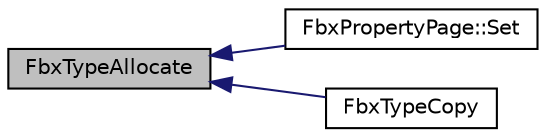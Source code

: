 digraph "FbxTypeAllocate"
{
  edge [fontname="Helvetica",fontsize="10",labelfontname="Helvetica",labelfontsize="10"];
  node [fontname="Helvetica",fontsize="10",shape=record];
  rankdir="LR";
  Node1 [label="FbxTypeAllocate",height=0.2,width=0.4,color="black", fillcolor="grey75", style="filled", fontcolor="black"];
  Node1 -> Node2 [dir="back",color="midnightblue",fontsize="10",style="solid",fontname="Helvetica"];
  Node2 [label="FbxPropertyPage::Set",height=0.2,width=0.4,color="black", fillcolor="white", style="filled",URL="$class_fbx_property_page.html#a7e58b958d273e25965c6dbbcd6c394e6"];
  Node1 -> Node3 [dir="back",color="midnightblue",fontsize="10",style="solid",fontname="Helvetica"];
  Node3 [label="FbxTypeCopy",height=0.2,width=0.4,color="black", fillcolor="white", style="filled",URL="$fbxpropertytypes_8h.html#ad7fd1c043e7085b53e955f451d147d31"];
}
